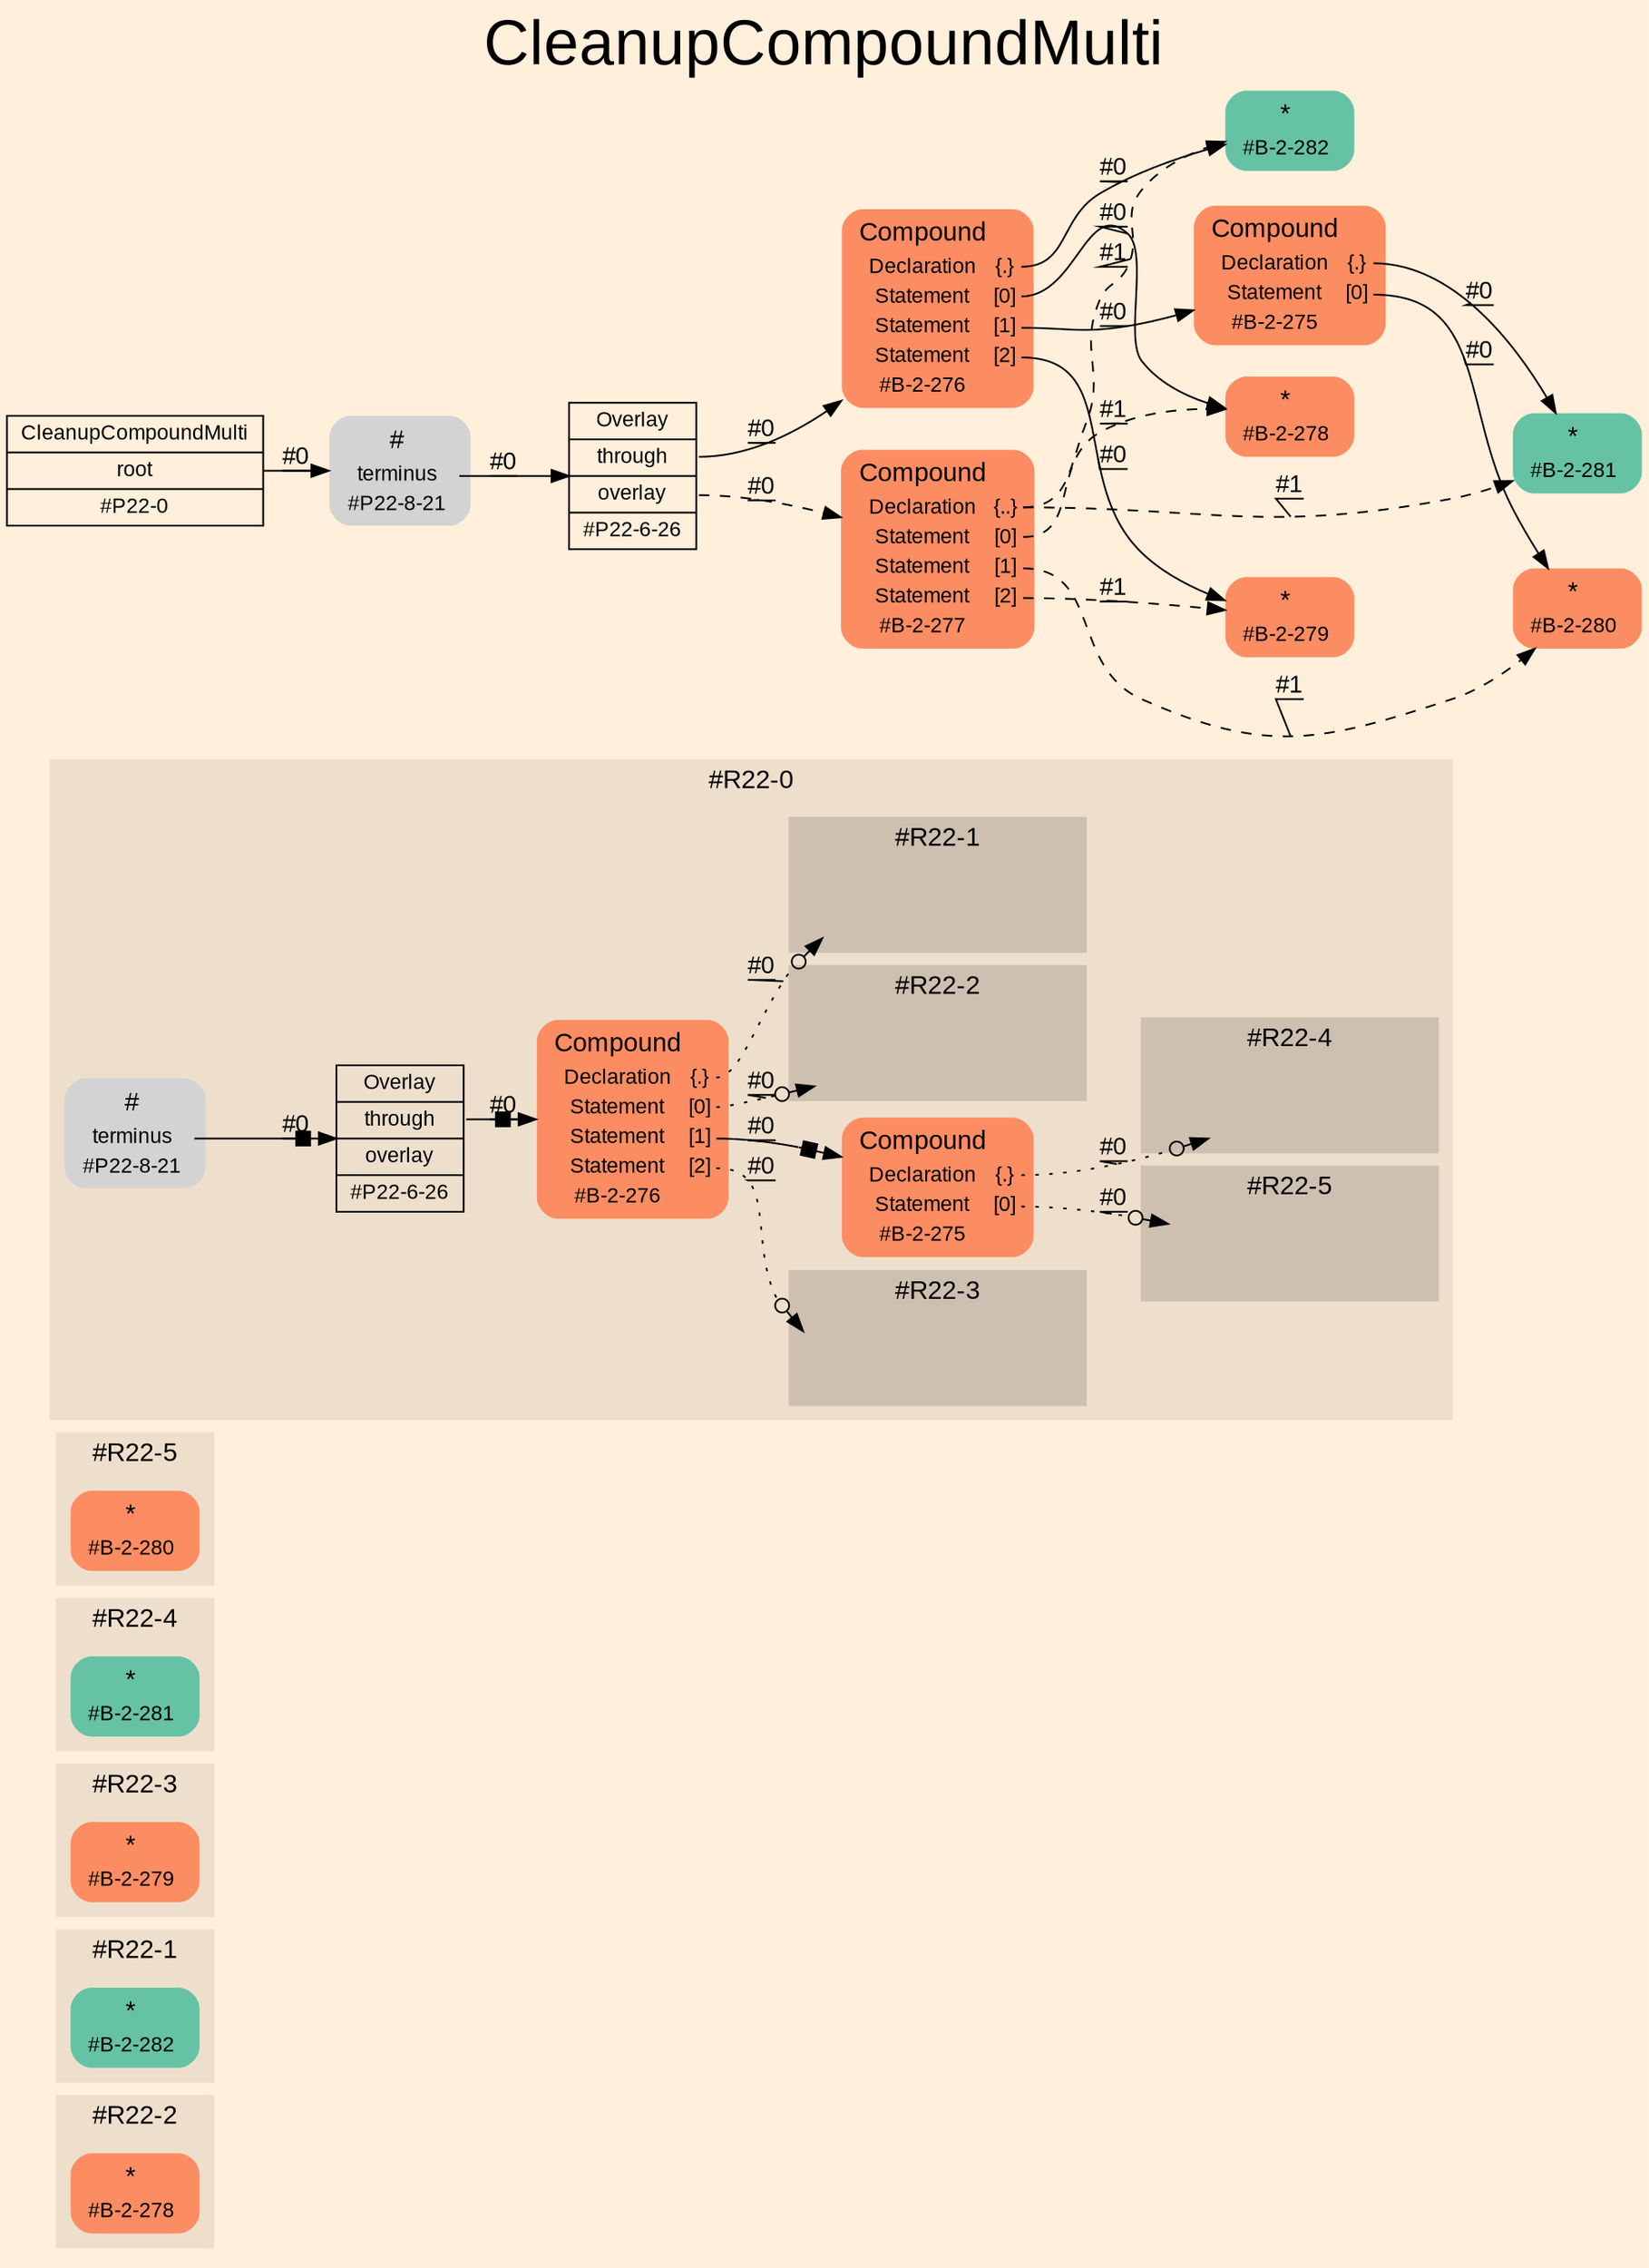 digraph "CleanupCompoundMulti" {
label = "CleanupCompoundMulti"
labelloc = t
fontsize = "36"
graph [
    rankdir = "LR"
    ranksep = 0.3
    bgcolor = antiquewhite1
    color = black
    fontcolor = black
    fontname = "Arial"
];
node [
    fontname = "Arial"
];
edge [
    fontname = "Arial"
];

// -------------------- figure #R22-2 --------------------
subgraph "cluster#R22-2" {
    label = "#R22-2"
    style = "filled"
    color = antiquewhite2
    fontsize = "15"
    "#R22-2 / #B-2-278" [
        shape = "plaintext"
        fillcolor = "/set28/2"
        label = <<TABLE BORDER="0" CELLBORDER="0" CELLSPACING="0">
         <TR><TD><FONT POINT-SIZE="15.0">*</FONT></TD><TD></TD></TR>
         <TR><TD>#B-2-278</TD><TD PORT="port0"></TD></TR>
        </TABLE>>
        style = "rounded,filled"
        fontsize = "12"
    ];
    
}


// -------------------- figure #R22-1 --------------------
subgraph "cluster#R22-1" {
    label = "#R22-1"
    style = "filled"
    color = antiquewhite2
    fontsize = "15"
    "#R22-1 / #B-2-282" [
        shape = "plaintext"
        fillcolor = "/set28/1"
        label = <<TABLE BORDER="0" CELLBORDER="0" CELLSPACING="0">
         <TR><TD><FONT POINT-SIZE="15.0">*</FONT></TD><TD></TD></TR>
         <TR><TD>#B-2-282</TD><TD PORT="port0"></TD></TR>
        </TABLE>>
        style = "rounded,filled"
        fontsize = "12"
    ];
    
}


// -------------------- figure #R22-3 --------------------
subgraph "cluster#R22-3" {
    label = "#R22-3"
    style = "filled"
    color = antiquewhite2
    fontsize = "15"
    "#R22-3 / #B-2-279" [
        shape = "plaintext"
        fillcolor = "/set28/2"
        label = <<TABLE BORDER="0" CELLBORDER="0" CELLSPACING="0">
         <TR><TD><FONT POINT-SIZE="15.0">*</FONT></TD><TD></TD></TR>
         <TR><TD>#B-2-279</TD><TD PORT="port0"></TD></TR>
        </TABLE>>
        style = "rounded,filled"
        fontsize = "12"
    ];
    
}


// -------------------- figure #R22-4 --------------------
subgraph "cluster#R22-4" {
    label = "#R22-4"
    style = "filled"
    color = antiquewhite2
    fontsize = "15"
    "#R22-4 / #B-2-281" [
        shape = "plaintext"
        fillcolor = "/set28/1"
        label = <<TABLE BORDER="0" CELLBORDER="0" CELLSPACING="0">
         <TR><TD><FONT POINT-SIZE="15.0">*</FONT></TD><TD></TD></TR>
         <TR><TD>#B-2-281</TD><TD PORT="port0"></TD></TR>
        </TABLE>>
        style = "rounded,filled"
        fontsize = "12"
    ];
    
}


// -------------------- figure #R22-5 --------------------
subgraph "cluster#R22-5" {
    label = "#R22-5"
    style = "filled"
    color = antiquewhite2
    fontsize = "15"
    "#R22-5 / #B-2-280" [
        shape = "plaintext"
        fillcolor = "/set28/2"
        label = <<TABLE BORDER="0" CELLBORDER="0" CELLSPACING="0">
         <TR><TD><FONT POINT-SIZE="15.0">*</FONT></TD><TD></TD></TR>
         <TR><TD>#B-2-280</TD><TD PORT="port0"></TD></TR>
        </TABLE>>
        style = "rounded,filled"
        fontsize = "12"
    ];
    
}


// -------------------- figure #R22-0 --------------------
subgraph "cluster#R22-0" {
    label = "#R22-0"
    style = "filled"
    color = antiquewhite2
    fontsize = "15"
    "#R22-0 / #B-2-275" [
        shape = "plaintext"
        fillcolor = "/set28/2"
        label = <<TABLE BORDER="0" CELLBORDER="0" CELLSPACING="0">
         <TR><TD><FONT POINT-SIZE="15.0">Compound</FONT></TD><TD></TD></TR>
         <TR><TD>Declaration</TD><TD PORT="port0">{.}</TD></TR>
         <TR><TD>Statement</TD><TD PORT="port1">[0]</TD></TR>
         <TR><TD>#B-2-275</TD><TD PORT="port2"></TD></TR>
        </TABLE>>
        style = "rounded,filled"
        fontsize = "12"
    ];
    
    "#R22-0 / #B-2-276" [
        shape = "plaintext"
        fillcolor = "/set28/2"
        label = <<TABLE BORDER="0" CELLBORDER="0" CELLSPACING="0">
         <TR><TD><FONT POINT-SIZE="15.0">Compound</FONT></TD><TD></TD></TR>
         <TR><TD>Declaration</TD><TD PORT="port0">{.}</TD></TR>
         <TR><TD>Statement</TD><TD PORT="port1">[0]</TD></TR>
         <TR><TD>Statement</TD><TD PORT="port2">[1]</TD></TR>
         <TR><TD>Statement</TD><TD PORT="port3">[2]</TD></TR>
         <TR><TD>#B-2-276</TD><TD PORT="port4"></TD></TR>
        </TABLE>>
        style = "rounded,filled"
        fontsize = "12"
    ];
    
    "#R22-0 / #P22-8-21" [
        shape = "plaintext"
        label = <<TABLE BORDER="0" CELLBORDER="0" CELLSPACING="0">
         <TR><TD><FONT POINT-SIZE="15.0">#</FONT></TD><TD></TD></TR>
         <TR><TD>terminus</TD><TD PORT="port0"></TD></TR>
         <TR><TD>#P22-8-21</TD><TD PORT="port1"></TD></TR>
        </TABLE>>
        style = "rounded,filled"
        fontsize = "12"
    ];
    
    "#R22-0 / #P22-6-26" [
        shape = "record"
        fillcolor = antiquewhite2
        label = "<fixed> Overlay | <port0> through | <port1> overlay | <port2> #P22-6-26"
        style = "filled"
        fontsize = "12"
        color = black
        fontcolor = black
    ];
    
    subgraph "cluster#R22-0 / #R22-5" {
        label = "#R22-5"
        style = "filled"
        color = antiquewhite3
        fontsize = "15"
        "#R22-0 / #0 / #B-2-280" [
            shape = "none"
            style = "invisible"
        ];
        
    }
    
    subgraph "cluster#R22-0 / #R22-4" {
        label = "#R22-4"
        style = "filled"
        color = antiquewhite3
        fontsize = "15"
        "#R22-0 / #0 / #B-2-281" [
            shape = "none"
            style = "invisible"
        ];
        
    }
    
    subgraph "cluster#R22-0 / #R22-3" {
        label = "#R22-3"
        style = "filled"
        color = antiquewhite3
        fontsize = "15"
        "#R22-0 / #0 / #B-2-279" [
            shape = "none"
            style = "invisible"
        ];
        
    }
    
    subgraph "cluster#R22-0 / #R22-1" {
        label = "#R22-1"
        style = "filled"
        color = antiquewhite3
        fontsize = "15"
        "#R22-0 / #0 / #B-2-282" [
            shape = "none"
            style = "invisible"
        ];
        
    }
    
    subgraph "cluster#R22-0 / #R22-2" {
        label = "#R22-2"
        style = "filled"
        color = antiquewhite3
        fontsize = "15"
        "#R22-0 / #0 / #B-2-278" [
            shape = "none"
            style = "invisible"
        ];
        
    }
    
}


// -------------------- transformation figure --------------------
"CR#P22-0" [
    shape = "record"
    fillcolor = antiquewhite1
    label = "<fixed> CleanupCompoundMulti | <port0> root | <port1> #P22-0"
    style = "filled"
    fontsize = "12"
    color = black
    fontcolor = black
];

"#P22-8-21" [
    shape = "plaintext"
    label = <<TABLE BORDER="0" CELLBORDER="0" CELLSPACING="0">
     <TR><TD><FONT POINT-SIZE="15.0">#</FONT></TD><TD></TD></TR>
     <TR><TD>terminus</TD><TD PORT="port0"></TD></TR>
     <TR><TD>#P22-8-21</TD><TD PORT="port1"></TD></TR>
    </TABLE>>
    style = "rounded,filled"
    fontsize = "12"
];

"#P22-6-26" [
    shape = "record"
    fillcolor = antiquewhite1
    label = "<fixed> Overlay | <port0> through | <port1> overlay | <port2> #P22-6-26"
    style = "filled"
    fontsize = "12"
    color = black
    fontcolor = black
];

"#B-2-276" [
    shape = "plaintext"
    fillcolor = "/set28/2"
    label = <<TABLE BORDER="0" CELLBORDER="0" CELLSPACING="0">
     <TR><TD><FONT POINT-SIZE="15.0">Compound</FONT></TD><TD></TD></TR>
     <TR><TD>Declaration</TD><TD PORT="port0">{.}</TD></TR>
     <TR><TD>Statement</TD><TD PORT="port1">[0]</TD></TR>
     <TR><TD>Statement</TD><TD PORT="port2">[1]</TD></TR>
     <TR><TD>Statement</TD><TD PORT="port3">[2]</TD></TR>
     <TR><TD>#B-2-276</TD><TD PORT="port4"></TD></TR>
    </TABLE>>
    style = "rounded,filled"
    fontsize = "12"
];

"#B-2-282" [
    shape = "plaintext"
    fillcolor = "/set28/1"
    label = <<TABLE BORDER="0" CELLBORDER="0" CELLSPACING="0">
     <TR><TD><FONT POINT-SIZE="15.0">*</FONT></TD><TD></TD></TR>
     <TR><TD>#B-2-282</TD><TD PORT="port0"></TD></TR>
    </TABLE>>
    style = "rounded,filled"
    fontsize = "12"
];

"#B-2-278" [
    shape = "plaintext"
    fillcolor = "/set28/2"
    label = <<TABLE BORDER="0" CELLBORDER="0" CELLSPACING="0">
     <TR><TD><FONT POINT-SIZE="15.0">*</FONT></TD><TD></TD></TR>
     <TR><TD>#B-2-278</TD><TD PORT="port0"></TD></TR>
    </TABLE>>
    style = "rounded,filled"
    fontsize = "12"
];

"#B-2-275" [
    shape = "plaintext"
    fillcolor = "/set28/2"
    label = <<TABLE BORDER="0" CELLBORDER="0" CELLSPACING="0">
     <TR><TD><FONT POINT-SIZE="15.0">Compound</FONT></TD><TD></TD></TR>
     <TR><TD>Declaration</TD><TD PORT="port0">{.}</TD></TR>
     <TR><TD>Statement</TD><TD PORT="port1">[0]</TD></TR>
     <TR><TD>#B-2-275</TD><TD PORT="port2"></TD></TR>
    </TABLE>>
    style = "rounded,filled"
    fontsize = "12"
];

"#B-2-281" [
    shape = "plaintext"
    fillcolor = "/set28/1"
    label = <<TABLE BORDER="0" CELLBORDER="0" CELLSPACING="0">
     <TR><TD><FONT POINT-SIZE="15.0">*</FONT></TD><TD></TD></TR>
     <TR><TD>#B-2-281</TD><TD PORT="port0"></TD></TR>
    </TABLE>>
    style = "rounded,filled"
    fontsize = "12"
];

"#B-2-280" [
    shape = "plaintext"
    fillcolor = "/set28/2"
    label = <<TABLE BORDER="0" CELLBORDER="0" CELLSPACING="0">
     <TR><TD><FONT POINT-SIZE="15.0">*</FONT></TD><TD></TD></TR>
     <TR><TD>#B-2-280</TD><TD PORT="port0"></TD></TR>
    </TABLE>>
    style = "rounded,filled"
    fontsize = "12"
];

"#B-2-279" [
    shape = "plaintext"
    fillcolor = "/set28/2"
    label = <<TABLE BORDER="0" CELLBORDER="0" CELLSPACING="0">
     <TR><TD><FONT POINT-SIZE="15.0">*</FONT></TD><TD></TD></TR>
     <TR><TD>#B-2-279</TD><TD PORT="port0"></TD></TR>
    </TABLE>>
    style = "rounded,filled"
    fontsize = "12"
];

"#B-2-277" [
    shape = "plaintext"
    fillcolor = "/set28/2"
    label = <<TABLE BORDER="0" CELLBORDER="0" CELLSPACING="0">
     <TR><TD><FONT POINT-SIZE="15.0">Compound</FONT></TD><TD></TD></TR>
     <TR><TD>Declaration</TD><TD PORT="port0">{..}</TD></TR>
     <TR><TD>Statement</TD><TD PORT="port1">[0]</TD></TR>
     <TR><TD>Statement</TD><TD PORT="port2">[1]</TD></TR>
     <TR><TD>Statement</TD><TD PORT="port3">[2]</TD></TR>
     <TR><TD>#B-2-277</TD><TD PORT="port4"></TD></TR>
    </TABLE>>
    style = "rounded,filled"
    fontsize = "12"
];


// -------------------- links --------------------
// links for block CR#P22-0
"CR#P22-0":port0 -> "#P22-8-21" [
    style="solid"
    label = "#0"
    decorate = true
    color = black
    fontcolor = black
];

// links for block #P22-8-21
"#P22-8-21":port0 -> "#P22-6-26" [
    style="solid"
    label = "#0"
    decorate = true
    color = black
    fontcolor = black
];

// links for block #P22-6-26
"#P22-6-26":port0 -> "#B-2-276" [
    style="solid"
    label = "#0"
    decorate = true
    color = black
    fontcolor = black
];

"#P22-6-26":port1 -> "#B-2-277" [
    style="dashed"
    label = "#0"
    decorate = true
    color = black
    fontcolor = black
];

// links for block #B-2-276
"#B-2-276":port0 -> "#B-2-282" [
    style="solid"
    label = "#0"
    decorate = true
    color = black
    fontcolor = black
];

"#B-2-276":port1 -> "#B-2-278" [
    style="solid"
    label = "#0"
    decorate = true
    color = black
    fontcolor = black
];

"#B-2-276":port2 -> "#B-2-275" [
    style="solid"
    label = "#0"
    decorate = true
    color = black
    fontcolor = black
];

"#B-2-276":port3 -> "#B-2-279" [
    style="solid"
    label = "#0"
    decorate = true
    color = black
    fontcolor = black
];

// links for block #B-2-282
// links for block #B-2-278
// links for block #B-2-275
"#B-2-275":port0 -> "#B-2-281" [
    style="solid"
    label = "#0"
    decorate = true
    color = black
    fontcolor = black
];

"#B-2-275":port1 -> "#B-2-280" [
    style="solid"
    label = "#0"
    decorate = true
    color = black
    fontcolor = black
];

// links for block #B-2-281
// links for block #B-2-280
// links for block #B-2-279
// links for block #B-2-277
"#B-2-277":port0 -> "#B-2-281" [
    style="dashed"
    label = "#1"
    decorate = true
    color = black
    fontcolor = black
];

"#B-2-277":port0 -> "#B-2-282" [
    style="dashed"
    label = "#1"
    decorate = true
    color = black
    fontcolor = black
];

"#B-2-277":port1 -> "#B-2-278" [
    style="dashed"
    label = "#1"
    decorate = true
    color = black
    fontcolor = black
];

"#B-2-277":port2 -> "#B-2-280" [
    style="dashed"
    label = "#1"
    decorate = true
    color = black
    fontcolor = black
];

"#B-2-277":port3 -> "#B-2-279" [
    style="dashed"
    label = "#1"
    decorate = true
    color = black
    fontcolor = black
];

// links for block #R22-0 / #B-2-275
"#R22-0 / #B-2-275":port0 -> "#R22-0 / #0 / #B-2-281" [
    style="dotted"
    arrowhead="normalnoneodot"
    label = "#0"
    decorate = true
    color = black
    fontcolor = black
];

"#R22-0 / #B-2-275":port1 -> "#R22-0 / #0 / #B-2-280" [
    style="dotted"
    arrowhead="normalnoneodot"
    label = "#0"
    decorate = true
    color = black
    fontcolor = black
];

// links for block #R22-0 / #B-2-276
"#R22-0 / #B-2-276":port0 -> "#R22-0 / #0 / #B-2-282" [
    style="dotted"
    arrowhead="normalnoneodot"
    label = "#0"
    decorate = true
    color = black
    fontcolor = black
];

"#R22-0 / #B-2-276":port1 -> "#R22-0 / #0 / #B-2-278" [
    style="dotted"
    arrowhead="normalnoneodot"
    label = "#0"
    decorate = true
    color = black
    fontcolor = black
];

"#R22-0 / #B-2-276":port2 -> "#R22-0 / #B-2-275" [
    style="solid"
    arrowhead="normalnonebox"
    label = "#0"
    decorate = true
    color = black
    fontcolor = black
];

"#R22-0 / #B-2-276":port3 -> "#R22-0 / #0 / #B-2-279" [
    style="dotted"
    arrowhead="normalnoneodot"
    label = "#0"
    decorate = true
    color = black
    fontcolor = black
];

// links for block #R22-0 / #P22-8-21
"#R22-0 / #P22-8-21":port0 -> "#R22-0 / #P22-6-26" [
    style="solid"
    arrowhead="normalnonebox"
    label = "#0"
    decorate = true
    color = black
    fontcolor = black
];

// links for block #R22-0 / #P22-6-26
"#R22-0 / #P22-6-26":port0 -> "#R22-0 / #B-2-276" [
    style="solid"
    arrowhead="normalnonebox"
    label = "#0"
    decorate = true
    color = black
    fontcolor = black
];

// links for block #R22-0 / #0 / #B-2-280
// links for block #R22-0 / #0 / #B-2-281
// links for block #R22-0 / #0 / #B-2-279
// links for block #R22-0 / #0 / #B-2-282
// links for block #R22-0 / #0 / #B-2-278
// links for block #R22-5 / #B-2-280
// links for block #R22-4 / #B-2-281
// links for block #R22-3 / #B-2-279
// links for block #R22-1 / #B-2-282
// links for block #R22-2 / #B-2-278
}
